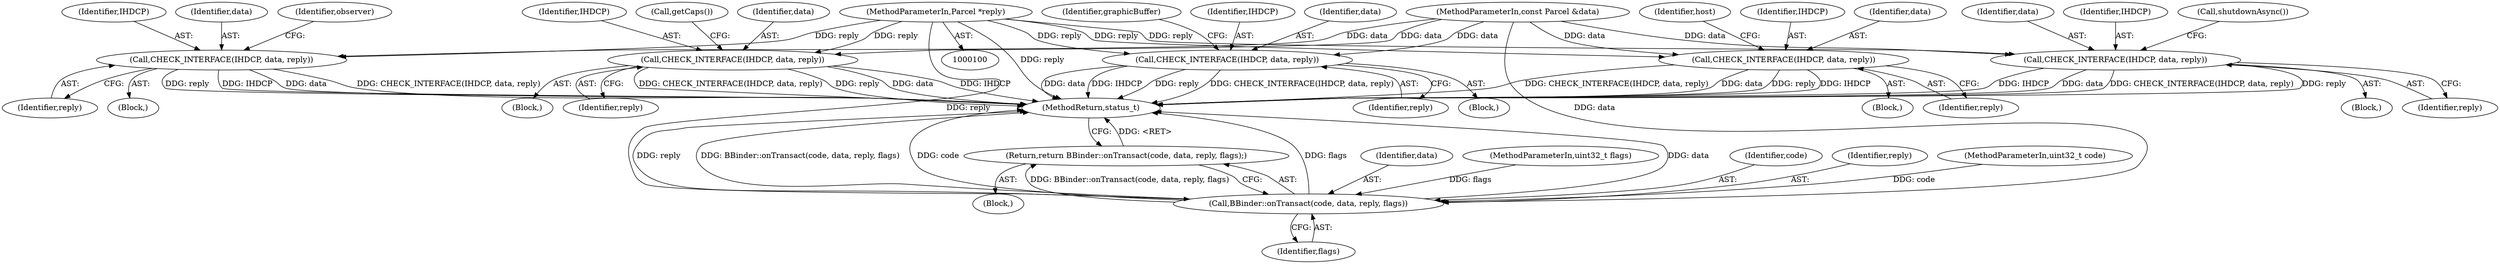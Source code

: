 digraph "0_Android_9667e3eff2d34c3797c3b529370de47b2c1f1bf6@pointer" {
"1000103" [label="(MethodParameterIn,Parcel *reply)"];
"1000111" [label="(Call,CHECK_INTERFACE(IHDCP, data, reply))"];
"1000130" [label="(Call,CHECK_INTERFACE(IHDCP, data, reply))"];
"1000150" [label="(Call,CHECK_INTERFACE(IHDCP, data, reply))"];
"1000160" [label="(Call,CHECK_INTERFACE(IHDCP, data, reply))"];
"1000247" [label="(Call,CHECK_INTERFACE(IHDCP, data, reply))"];
"1000390" [label="(Call,BBinder::onTransact(code, data, reply, flags))"];
"1000389" [label="(Return,return BBinder::onTransact(code, data, reply, flags);)"];
"1000253" [label="(Identifier,graphicBuffer)"];
"1000389" [label="(Return,return BBinder::onTransact(code, data, reply, flags);)"];
"1000149" [label="(Block,)"];
"1000130" [label="(Call,CHECK_INTERFACE(IHDCP, data, reply))"];
"1000129" [label="(Block,)"];
"1000111" [label="(Call,CHECK_INTERFACE(IHDCP, data, reply))"];
"1000113" [label="(Identifier,data)"];
"1000161" [label="(Identifier,IHDCP)"];
"1000246" [label="(Block,)"];
"1000165" [label="(Call,getCaps())"];
"1000163" [label="(Identifier,reply)"];
"1000114" [label="(Identifier,reply)"];
"1000160" [label="(Call,CHECK_INTERFACE(IHDCP, data, reply))"];
"1000159" [label="(Block,)"];
"1000162" [label="(Identifier,data)"];
"1000392" [label="(Identifier,data)"];
"1000132" [label="(Identifier,data)"];
"1000394" [label="(Identifier,flags)"];
"1000395" [label="(MethodReturn,status_t)"];
"1000103" [label="(MethodParameterIn,Parcel *reply)"];
"1000108" [label="(Block,)"];
"1000155" [label="(Call,shutdownAsync())"];
"1000104" [label="(MethodParameterIn,uint32_t flags)"];
"1000247" [label="(Call,CHECK_INTERFACE(IHDCP, data, reply))"];
"1000102" [label="(MethodParameterIn,const Parcel &data)"];
"1000390" [label="(Call,BBinder::onTransact(code, data, reply, flags))"];
"1000117" [label="(Identifier,observer)"];
"1000110" [label="(Block,)"];
"1000150" [label="(Call,CHECK_INTERFACE(IHDCP, data, reply))"];
"1000248" [label="(Identifier,IHDCP)"];
"1000136" [label="(Identifier,host)"];
"1000391" [label="(Identifier,code)"];
"1000133" [label="(Identifier,reply)"];
"1000152" [label="(Identifier,data)"];
"1000393" [label="(Identifier,reply)"];
"1000112" [label="(Identifier,IHDCP)"];
"1000131" [label="(Identifier,IHDCP)"];
"1000250" [label="(Identifier,reply)"];
"1000101" [label="(MethodParameterIn,uint32_t code)"];
"1000153" [label="(Identifier,reply)"];
"1000249" [label="(Identifier,data)"];
"1000151" [label="(Identifier,IHDCP)"];
"1000103" -> "1000100"  [label="AST: "];
"1000103" -> "1000395"  [label="DDG: reply"];
"1000103" -> "1000111"  [label="DDG: reply"];
"1000103" -> "1000130"  [label="DDG: reply"];
"1000103" -> "1000150"  [label="DDG: reply"];
"1000103" -> "1000160"  [label="DDG: reply"];
"1000103" -> "1000247"  [label="DDG: reply"];
"1000103" -> "1000390"  [label="DDG: reply"];
"1000111" -> "1000110"  [label="AST: "];
"1000111" -> "1000114"  [label="CFG: "];
"1000112" -> "1000111"  [label="AST: "];
"1000113" -> "1000111"  [label="AST: "];
"1000114" -> "1000111"  [label="AST: "];
"1000117" -> "1000111"  [label="CFG: "];
"1000111" -> "1000395"  [label="DDG: reply"];
"1000111" -> "1000395"  [label="DDG: IHDCP"];
"1000111" -> "1000395"  [label="DDG: data"];
"1000111" -> "1000395"  [label="DDG: CHECK_INTERFACE(IHDCP, data, reply)"];
"1000102" -> "1000111"  [label="DDG: data"];
"1000130" -> "1000129"  [label="AST: "];
"1000130" -> "1000133"  [label="CFG: "];
"1000131" -> "1000130"  [label="AST: "];
"1000132" -> "1000130"  [label="AST: "];
"1000133" -> "1000130"  [label="AST: "];
"1000136" -> "1000130"  [label="CFG: "];
"1000130" -> "1000395"  [label="DDG: CHECK_INTERFACE(IHDCP, data, reply)"];
"1000130" -> "1000395"  [label="DDG: data"];
"1000130" -> "1000395"  [label="DDG: reply"];
"1000130" -> "1000395"  [label="DDG: IHDCP"];
"1000102" -> "1000130"  [label="DDG: data"];
"1000150" -> "1000149"  [label="AST: "];
"1000150" -> "1000153"  [label="CFG: "];
"1000151" -> "1000150"  [label="AST: "];
"1000152" -> "1000150"  [label="AST: "];
"1000153" -> "1000150"  [label="AST: "];
"1000155" -> "1000150"  [label="CFG: "];
"1000150" -> "1000395"  [label="DDG: reply"];
"1000150" -> "1000395"  [label="DDG: IHDCP"];
"1000150" -> "1000395"  [label="DDG: data"];
"1000150" -> "1000395"  [label="DDG: CHECK_INTERFACE(IHDCP, data, reply)"];
"1000102" -> "1000150"  [label="DDG: data"];
"1000160" -> "1000159"  [label="AST: "];
"1000160" -> "1000163"  [label="CFG: "];
"1000161" -> "1000160"  [label="AST: "];
"1000162" -> "1000160"  [label="AST: "];
"1000163" -> "1000160"  [label="AST: "];
"1000165" -> "1000160"  [label="CFG: "];
"1000160" -> "1000395"  [label="DDG: CHECK_INTERFACE(IHDCP, data, reply)"];
"1000160" -> "1000395"  [label="DDG: reply"];
"1000160" -> "1000395"  [label="DDG: data"];
"1000160" -> "1000395"  [label="DDG: IHDCP"];
"1000102" -> "1000160"  [label="DDG: data"];
"1000247" -> "1000246"  [label="AST: "];
"1000247" -> "1000250"  [label="CFG: "];
"1000248" -> "1000247"  [label="AST: "];
"1000249" -> "1000247"  [label="AST: "];
"1000250" -> "1000247"  [label="AST: "];
"1000253" -> "1000247"  [label="CFG: "];
"1000247" -> "1000395"  [label="DDG: IHDCP"];
"1000247" -> "1000395"  [label="DDG: reply"];
"1000247" -> "1000395"  [label="DDG: CHECK_INTERFACE(IHDCP, data, reply)"];
"1000247" -> "1000395"  [label="DDG: data"];
"1000102" -> "1000247"  [label="DDG: data"];
"1000390" -> "1000389"  [label="AST: "];
"1000390" -> "1000394"  [label="CFG: "];
"1000391" -> "1000390"  [label="AST: "];
"1000392" -> "1000390"  [label="AST: "];
"1000393" -> "1000390"  [label="AST: "];
"1000394" -> "1000390"  [label="AST: "];
"1000389" -> "1000390"  [label="CFG: "];
"1000390" -> "1000395"  [label="DDG: flags"];
"1000390" -> "1000395"  [label="DDG: data"];
"1000390" -> "1000395"  [label="DDG: reply"];
"1000390" -> "1000395"  [label="DDG: BBinder::onTransact(code, data, reply, flags)"];
"1000390" -> "1000395"  [label="DDG: code"];
"1000390" -> "1000389"  [label="DDG: BBinder::onTransact(code, data, reply, flags)"];
"1000101" -> "1000390"  [label="DDG: code"];
"1000102" -> "1000390"  [label="DDG: data"];
"1000104" -> "1000390"  [label="DDG: flags"];
"1000389" -> "1000108"  [label="AST: "];
"1000395" -> "1000389"  [label="CFG: "];
"1000389" -> "1000395"  [label="DDG: <RET>"];
}
